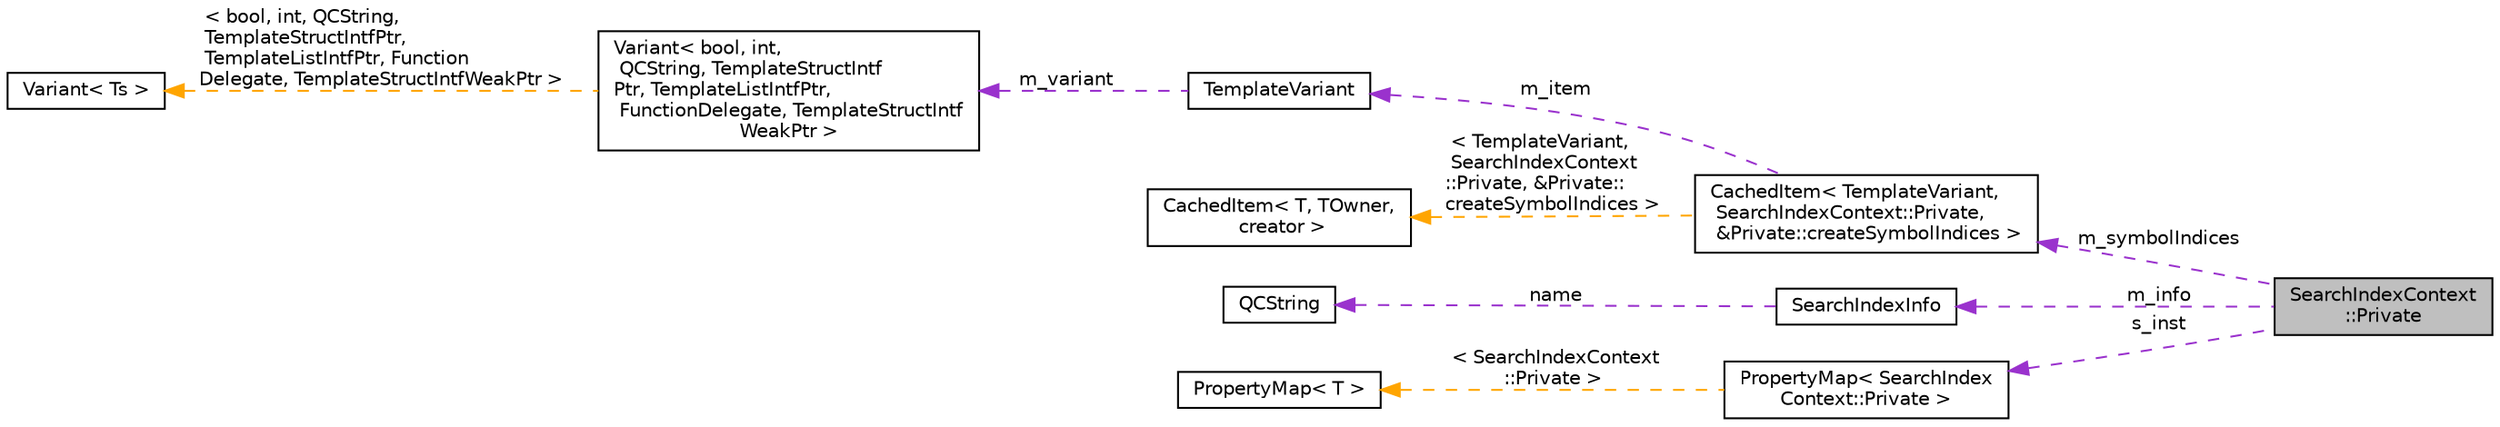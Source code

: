 digraph "SearchIndexContext::Private"
{
 // INTERACTIVE_SVG=YES
 // LATEX_PDF_SIZE
  edge [fontname="Helvetica",fontsize="10",labelfontname="Helvetica",labelfontsize="10"];
  node [fontname="Helvetica",fontsize="10",shape=record];
  rankdir="LR";
  Node1 [label="SearchIndexContext\l::Private",height=0.2,width=0.4,color="black", fillcolor="grey75", style="filled", fontcolor="black",tooltip=" "];
  Node2 -> Node1 [dir="back",color="darkorchid3",fontsize="10",style="dashed",label=" m_symbolIndices" ,fontname="Helvetica"];
  Node2 [label="CachedItem\< TemplateVariant,\l SearchIndexContext::Private,\l &Private::createSymbolIndices \>",height=0.2,width=0.4,color="black", fillcolor="white", style="filled",URL="$d7/dc1/class_cached_item.html",tooltip=" "];
  Node3 -> Node2 [dir="back",color="darkorchid3",fontsize="10",style="dashed",label=" m_item" ,fontname="Helvetica"];
  Node3 [label="TemplateVariant",height=0.2,width=0.4,color="black", fillcolor="white", style="filled",URL="$d1/dba/class_template_variant.html",tooltip="Variant type which can hold one value of a fixed set of types."];
  Node4 -> Node3 [dir="back",color="darkorchid3",fontsize="10",style="dashed",label=" m_variant" ,fontname="Helvetica"];
  Node4 [label="Variant\< bool, int,\l QCString, TemplateStructIntf\lPtr, TemplateListIntfPtr,\l FunctionDelegate, TemplateStructIntf\lWeakPtr \>",height=0.2,width=0.4,color="black", fillcolor="white", style="filled",URL="$de/d1e/struct_variant.html",tooltip=" "];
  Node5 -> Node4 [dir="back",color="orange",fontsize="10",style="dashed",label=" \< bool, int, QCString,\l TemplateStructIntfPtr,\l TemplateListIntfPtr, Function\lDelegate, TemplateStructIntfWeakPtr \>" ,fontname="Helvetica"];
  Node5 [label="Variant\< Ts \>",height=0.2,width=0.4,color="black", fillcolor="white", style="filled",URL="$de/d1e/struct_variant.html",tooltip="Implementation of a variant container (similar to C++17's std::variant)."];
  Node6 -> Node2 [dir="back",color="orange",fontsize="10",style="dashed",label=" \< TemplateVariant,\l SearchIndexContext\l::Private, &Private::\lcreateSymbolIndices \>" ,fontname="Helvetica"];
  Node6 [label="CachedItem\< T, TOwner,\l creator \>",height=0.2,width=0.4,color="black", fillcolor="white", style="filled",URL="$d7/dc1/class_cached_item.html",tooltip="Wrapper for data that needs to be cached."];
  Node7 -> Node1 [dir="back",color="darkorchid3",fontsize="10",style="dashed",label=" m_info" ,fontname="Helvetica"];
  Node7 [label="SearchIndexInfo",height=0.2,width=0.4,color="black", fillcolor="white", style="filled",URL="$d4/db6/struct_search_index_info.html",tooltip=" "];
  Node8 -> Node7 [dir="back",color="darkorchid3",fontsize="10",style="dashed",label=" name" ,fontname="Helvetica"];
  Node8 [label="QCString",height=0.2,width=0.4,color="black", fillcolor="white", style="filled",URL="$d9/d45/class_q_c_string.html",tooltip="This is an alternative implementation of QCString."];
  Node9 -> Node1 [dir="back",color="darkorchid3",fontsize="10",style="dashed",label=" s_inst" ,fontname="Helvetica"];
  Node9 [label="PropertyMap\< SearchIndex\lContext::Private \>",height=0.2,width=0.4,color="black", fillcolor="white", style="filled",URL="$d5/dbf/class_property_map.html",tooltip=" "];
  Node10 -> Node9 [dir="back",color="orange",fontsize="10",style="dashed",label=" \< SearchIndexContext\l::Private \>" ,fontname="Helvetica"];
  Node10 [label="PropertyMap\< T \>",height=0.2,width=0.4,color="black", fillcolor="white", style="filled",URL="$d5/dbf/class_property_map.html",tooltip="Class representing a mapping of properties and the corresponding getter function."];
}
